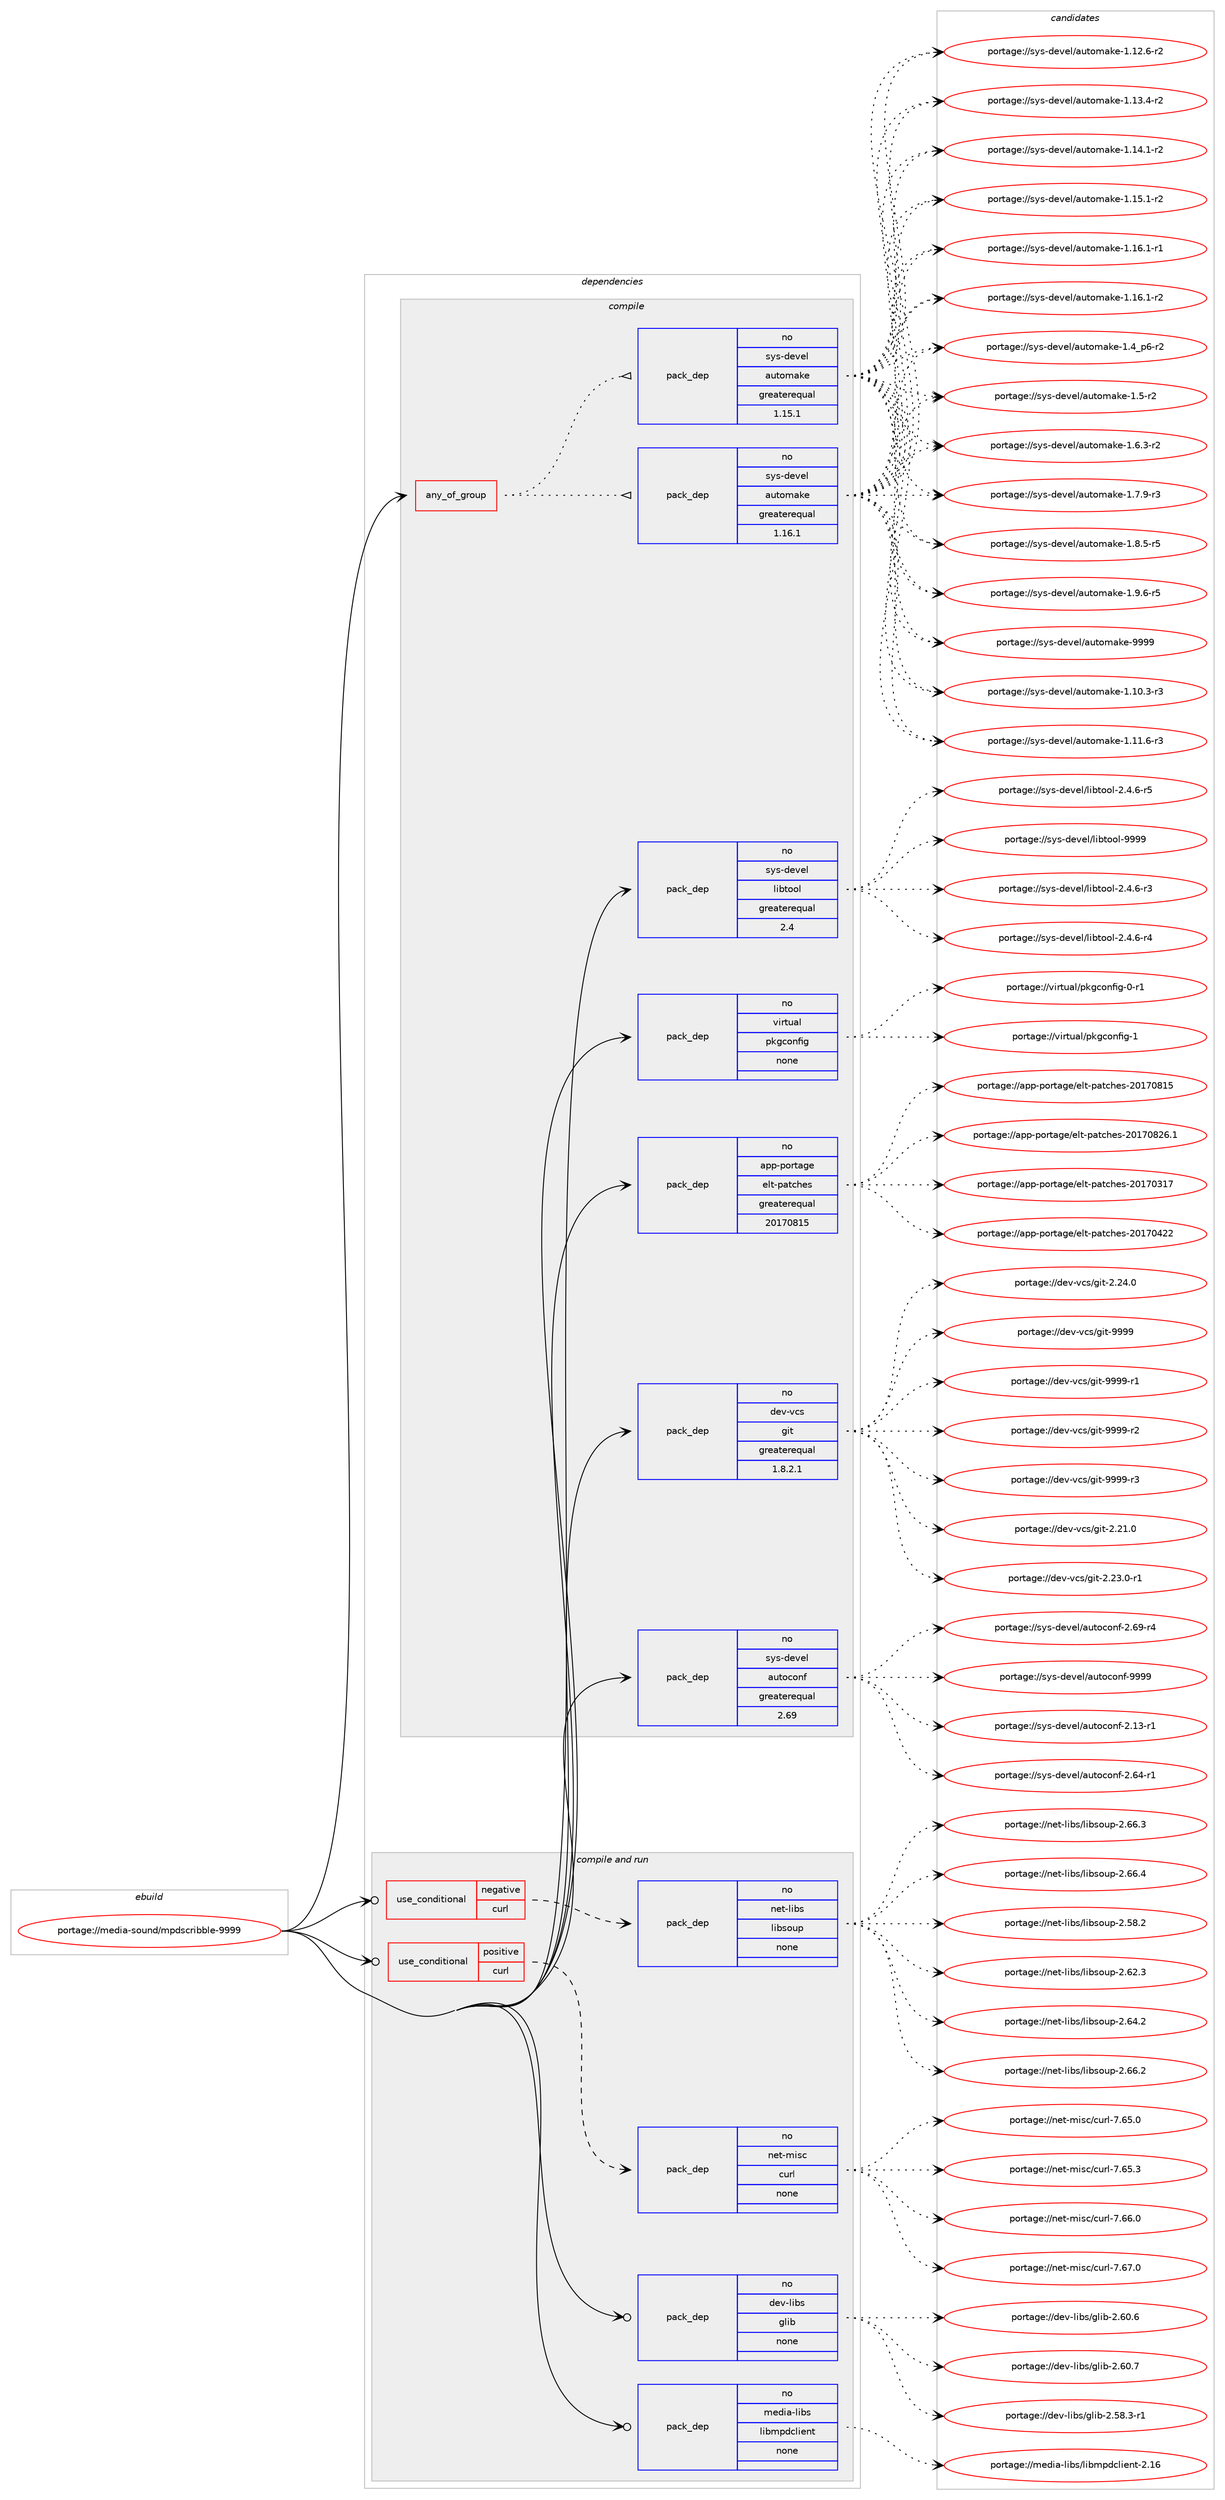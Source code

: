 digraph prolog {

# *************
# Graph options
# *************

newrank=true;
concentrate=true;
compound=true;
graph [rankdir=LR,fontname=Helvetica,fontsize=10,ranksep=1.5];#, ranksep=2.5, nodesep=0.2];
edge  [arrowhead=vee];
node  [fontname=Helvetica,fontsize=10];

# **********
# The ebuild
# **********

subgraph cluster_leftcol {
color=gray;
rank=same;
label=<<i>ebuild</i>>;
id [label="portage://media-sound/mpdscribble-9999", color=red, width=4, href="../media-sound/mpdscribble-9999.svg"];
}

# ****************
# The dependencies
# ****************

subgraph cluster_midcol {
color=gray;
label=<<i>dependencies</i>>;
subgraph cluster_compile {
fillcolor="#eeeeee";
style=filled;
label=<<i>compile</i>>;
subgraph any5337 {
dependency334002 [label=<<TABLE BORDER="0" CELLBORDER="1" CELLSPACING="0" CELLPADDING="4"><TR><TD CELLPADDING="10">any_of_group</TD></TR></TABLE>>, shape=none, color=red];subgraph pack245518 {
dependency334003 [label=<<TABLE BORDER="0" CELLBORDER="1" CELLSPACING="0" CELLPADDING="4" WIDTH="220"><TR><TD ROWSPAN="6" CELLPADDING="30">pack_dep</TD></TR><TR><TD WIDTH="110">no</TD></TR><TR><TD>sys-devel</TD></TR><TR><TD>automake</TD></TR><TR><TD>greaterequal</TD></TR><TR><TD>1.16.1</TD></TR></TABLE>>, shape=none, color=blue];
}
dependency334002:e -> dependency334003:w [weight=20,style="dotted",arrowhead="oinv"];
subgraph pack245519 {
dependency334004 [label=<<TABLE BORDER="0" CELLBORDER="1" CELLSPACING="0" CELLPADDING="4" WIDTH="220"><TR><TD ROWSPAN="6" CELLPADDING="30">pack_dep</TD></TR><TR><TD WIDTH="110">no</TD></TR><TR><TD>sys-devel</TD></TR><TR><TD>automake</TD></TR><TR><TD>greaterequal</TD></TR><TR><TD>1.15.1</TD></TR></TABLE>>, shape=none, color=blue];
}
dependency334002:e -> dependency334004:w [weight=20,style="dotted",arrowhead="oinv"];
}
id:e -> dependency334002:w [weight=20,style="solid",arrowhead="vee"];
subgraph pack245520 {
dependency334005 [label=<<TABLE BORDER="0" CELLBORDER="1" CELLSPACING="0" CELLPADDING="4" WIDTH="220"><TR><TD ROWSPAN="6" CELLPADDING="30">pack_dep</TD></TR><TR><TD WIDTH="110">no</TD></TR><TR><TD>app-portage</TD></TR><TR><TD>elt-patches</TD></TR><TR><TD>greaterequal</TD></TR><TR><TD>20170815</TD></TR></TABLE>>, shape=none, color=blue];
}
id:e -> dependency334005:w [weight=20,style="solid",arrowhead="vee"];
subgraph pack245521 {
dependency334006 [label=<<TABLE BORDER="0" CELLBORDER="1" CELLSPACING="0" CELLPADDING="4" WIDTH="220"><TR><TD ROWSPAN="6" CELLPADDING="30">pack_dep</TD></TR><TR><TD WIDTH="110">no</TD></TR><TR><TD>dev-vcs</TD></TR><TR><TD>git</TD></TR><TR><TD>greaterequal</TD></TR><TR><TD>1.8.2.1</TD></TR></TABLE>>, shape=none, color=blue];
}
id:e -> dependency334006:w [weight=20,style="solid",arrowhead="vee"];
subgraph pack245522 {
dependency334007 [label=<<TABLE BORDER="0" CELLBORDER="1" CELLSPACING="0" CELLPADDING="4" WIDTH="220"><TR><TD ROWSPAN="6" CELLPADDING="30">pack_dep</TD></TR><TR><TD WIDTH="110">no</TD></TR><TR><TD>sys-devel</TD></TR><TR><TD>autoconf</TD></TR><TR><TD>greaterequal</TD></TR><TR><TD>2.69</TD></TR></TABLE>>, shape=none, color=blue];
}
id:e -> dependency334007:w [weight=20,style="solid",arrowhead="vee"];
subgraph pack245523 {
dependency334008 [label=<<TABLE BORDER="0" CELLBORDER="1" CELLSPACING="0" CELLPADDING="4" WIDTH="220"><TR><TD ROWSPAN="6" CELLPADDING="30">pack_dep</TD></TR><TR><TD WIDTH="110">no</TD></TR><TR><TD>sys-devel</TD></TR><TR><TD>libtool</TD></TR><TR><TD>greaterequal</TD></TR><TR><TD>2.4</TD></TR></TABLE>>, shape=none, color=blue];
}
id:e -> dependency334008:w [weight=20,style="solid",arrowhead="vee"];
subgraph pack245524 {
dependency334009 [label=<<TABLE BORDER="0" CELLBORDER="1" CELLSPACING="0" CELLPADDING="4" WIDTH="220"><TR><TD ROWSPAN="6" CELLPADDING="30">pack_dep</TD></TR><TR><TD WIDTH="110">no</TD></TR><TR><TD>virtual</TD></TR><TR><TD>pkgconfig</TD></TR><TR><TD>none</TD></TR><TR><TD></TD></TR></TABLE>>, shape=none, color=blue];
}
id:e -> dependency334009:w [weight=20,style="solid",arrowhead="vee"];
}
subgraph cluster_compileandrun {
fillcolor="#eeeeee";
style=filled;
label=<<i>compile and run</i>>;
subgraph cond83004 {
dependency334010 [label=<<TABLE BORDER="0" CELLBORDER="1" CELLSPACING="0" CELLPADDING="4"><TR><TD ROWSPAN="3" CELLPADDING="10">use_conditional</TD></TR><TR><TD>negative</TD></TR><TR><TD>curl</TD></TR></TABLE>>, shape=none, color=red];
subgraph pack245525 {
dependency334011 [label=<<TABLE BORDER="0" CELLBORDER="1" CELLSPACING="0" CELLPADDING="4" WIDTH="220"><TR><TD ROWSPAN="6" CELLPADDING="30">pack_dep</TD></TR><TR><TD WIDTH="110">no</TD></TR><TR><TD>net-libs</TD></TR><TR><TD>libsoup</TD></TR><TR><TD>none</TD></TR><TR><TD></TD></TR></TABLE>>, shape=none, color=blue];
}
dependency334010:e -> dependency334011:w [weight=20,style="dashed",arrowhead="vee"];
}
id:e -> dependency334010:w [weight=20,style="solid",arrowhead="odotvee"];
subgraph cond83005 {
dependency334012 [label=<<TABLE BORDER="0" CELLBORDER="1" CELLSPACING="0" CELLPADDING="4"><TR><TD ROWSPAN="3" CELLPADDING="10">use_conditional</TD></TR><TR><TD>positive</TD></TR><TR><TD>curl</TD></TR></TABLE>>, shape=none, color=red];
subgraph pack245526 {
dependency334013 [label=<<TABLE BORDER="0" CELLBORDER="1" CELLSPACING="0" CELLPADDING="4" WIDTH="220"><TR><TD ROWSPAN="6" CELLPADDING="30">pack_dep</TD></TR><TR><TD WIDTH="110">no</TD></TR><TR><TD>net-misc</TD></TR><TR><TD>curl</TD></TR><TR><TD>none</TD></TR><TR><TD></TD></TR></TABLE>>, shape=none, color=blue];
}
dependency334012:e -> dependency334013:w [weight=20,style="dashed",arrowhead="vee"];
}
id:e -> dependency334012:w [weight=20,style="solid",arrowhead="odotvee"];
subgraph pack245527 {
dependency334014 [label=<<TABLE BORDER="0" CELLBORDER="1" CELLSPACING="0" CELLPADDING="4" WIDTH="220"><TR><TD ROWSPAN="6" CELLPADDING="30">pack_dep</TD></TR><TR><TD WIDTH="110">no</TD></TR><TR><TD>dev-libs</TD></TR><TR><TD>glib</TD></TR><TR><TD>none</TD></TR><TR><TD></TD></TR></TABLE>>, shape=none, color=blue];
}
id:e -> dependency334014:w [weight=20,style="solid",arrowhead="odotvee"];
subgraph pack245528 {
dependency334015 [label=<<TABLE BORDER="0" CELLBORDER="1" CELLSPACING="0" CELLPADDING="4" WIDTH="220"><TR><TD ROWSPAN="6" CELLPADDING="30">pack_dep</TD></TR><TR><TD WIDTH="110">no</TD></TR><TR><TD>media-libs</TD></TR><TR><TD>libmpdclient</TD></TR><TR><TD>none</TD></TR><TR><TD></TD></TR></TABLE>>, shape=none, color=blue];
}
id:e -> dependency334015:w [weight=20,style="solid",arrowhead="odotvee"];
}
subgraph cluster_run {
fillcolor="#eeeeee";
style=filled;
label=<<i>run</i>>;
}
}

# **************
# The candidates
# **************

subgraph cluster_choices {
rank=same;
color=gray;
label=<<i>candidates</i>>;

subgraph choice245518 {
color=black;
nodesep=1;
choiceportage11512111545100101118101108479711711611110997107101454946494846514511451 [label="portage://sys-devel/automake-1.10.3-r3", color=red, width=4,href="../sys-devel/automake-1.10.3-r3.svg"];
choiceportage11512111545100101118101108479711711611110997107101454946494946544511451 [label="portage://sys-devel/automake-1.11.6-r3", color=red, width=4,href="../sys-devel/automake-1.11.6-r3.svg"];
choiceportage11512111545100101118101108479711711611110997107101454946495046544511450 [label="portage://sys-devel/automake-1.12.6-r2", color=red, width=4,href="../sys-devel/automake-1.12.6-r2.svg"];
choiceportage11512111545100101118101108479711711611110997107101454946495146524511450 [label="portage://sys-devel/automake-1.13.4-r2", color=red, width=4,href="../sys-devel/automake-1.13.4-r2.svg"];
choiceportage11512111545100101118101108479711711611110997107101454946495246494511450 [label="portage://sys-devel/automake-1.14.1-r2", color=red, width=4,href="../sys-devel/automake-1.14.1-r2.svg"];
choiceportage11512111545100101118101108479711711611110997107101454946495346494511450 [label="portage://sys-devel/automake-1.15.1-r2", color=red, width=4,href="../sys-devel/automake-1.15.1-r2.svg"];
choiceportage11512111545100101118101108479711711611110997107101454946495446494511449 [label="portage://sys-devel/automake-1.16.1-r1", color=red, width=4,href="../sys-devel/automake-1.16.1-r1.svg"];
choiceportage11512111545100101118101108479711711611110997107101454946495446494511450 [label="portage://sys-devel/automake-1.16.1-r2", color=red, width=4,href="../sys-devel/automake-1.16.1-r2.svg"];
choiceportage115121115451001011181011084797117116111109971071014549465295112544511450 [label="portage://sys-devel/automake-1.4_p6-r2", color=red, width=4,href="../sys-devel/automake-1.4_p6-r2.svg"];
choiceportage11512111545100101118101108479711711611110997107101454946534511450 [label="portage://sys-devel/automake-1.5-r2", color=red, width=4,href="../sys-devel/automake-1.5-r2.svg"];
choiceportage115121115451001011181011084797117116111109971071014549465446514511450 [label="portage://sys-devel/automake-1.6.3-r2", color=red, width=4,href="../sys-devel/automake-1.6.3-r2.svg"];
choiceportage115121115451001011181011084797117116111109971071014549465546574511451 [label="portage://sys-devel/automake-1.7.9-r3", color=red, width=4,href="../sys-devel/automake-1.7.9-r3.svg"];
choiceportage115121115451001011181011084797117116111109971071014549465646534511453 [label="portage://sys-devel/automake-1.8.5-r5", color=red, width=4,href="../sys-devel/automake-1.8.5-r5.svg"];
choiceportage115121115451001011181011084797117116111109971071014549465746544511453 [label="portage://sys-devel/automake-1.9.6-r5", color=red, width=4,href="../sys-devel/automake-1.9.6-r5.svg"];
choiceportage115121115451001011181011084797117116111109971071014557575757 [label="portage://sys-devel/automake-9999", color=red, width=4,href="../sys-devel/automake-9999.svg"];
dependency334003:e -> choiceportage11512111545100101118101108479711711611110997107101454946494846514511451:w [style=dotted,weight="100"];
dependency334003:e -> choiceportage11512111545100101118101108479711711611110997107101454946494946544511451:w [style=dotted,weight="100"];
dependency334003:e -> choiceportage11512111545100101118101108479711711611110997107101454946495046544511450:w [style=dotted,weight="100"];
dependency334003:e -> choiceportage11512111545100101118101108479711711611110997107101454946495146524511450:w [style=dotted,weight="100"];
dependency334003:e -> choiceportage11512111545100101118101108479711711611110997107101454946495246494511450:w [style=dotted,weight="100"];
dependency334003:e -> choiceportage11512111545100101118101108479711711611110997107101454946495346494511450:w [style=dotted,weight="100"];
dependency334003:e -> choiceportage11512111545100101118101108479711711611110997107101454946495446494511449:w [style=dotted,weight="100"];
dependency334003:e -> choiceportage11512111545100101118101108479711711611110997107101454946495446494511450:w [style=dotted,weight="100"];
dependency334003:e -> choiceportage115121115451001011181011084797117116111109971071014549465295112544511450:w [style=dotted,weight="100"];
dependency334003:e -> choiceportage11512111545100101118101108479711711611110997107101454946534511450:w [style=dotted,weight="100"];
dependency334003:e -> choiceportage115121115451001011181011084797117116111109971071014549465446514511450:w [style=dotted,weight="100"];
dependency334003:e -> choiceportage115121115451001011181011084797117116111109971071014549465546574511451:w [style=dotted,weight="100"];
dependency334003:e -> choiceportage115121115451001011181011084797117116111109971071014549465646534511453:w [style=dotted,weight="100"];
dependency334003:e -> choiceportage115121115451001011181011084797117116111109971071014549465746544511453:w [style=dotted,weight="100"];
dependency334003:e -> choiceportage115121115451001011181011084797117116111109971071014557575757:w [style=dotted,weight="100"];
}
subgraph choice245519 {
color=black;
nodesep=1;
choiceportage11512111545100101118101108479711711611110997107101454946494846514511451 [label="portage://sys-devel/automake-1.10.3-r3", color=red, width=4,href="../sys-devel/automake-1.10.3-r3.svg"];
choiceportage11512111545100101118101108479711711611110997107101454946494946544511451 [label="portage://sys-devel/automake-1.11.6-r3", color=red, width=4,href="../sys-devel/automake-1.11.6-r3.svg"];
choiceportage11512111545100101118101108479711711611110997107101454946495046544511450 [label="portage://sys-devel/automake-1.12.6-r2", color=red, width=4,href="../sys-devel/automake-1.12.6-r2.svg"];
choiceportage11512111545100101118101108479711711611110997107101454946495146524511450 [label="portage://sys-devel/automake-1.13.4-r2", color=red, width=4,href="../sys-devel/automake-1.13.4-r2.svg"];
choiceportage11512111545100101118101108479711711611110997107101454946495246494511450 [label="portage://sys-devel/automake-1.14.1-r2", color=red, width=4,href="../sys-devel/automake-1.14.1-r2.svg"];
choiceportage11512111545100101118101108479711711611110997107101454946495346494511450 [label="portage://sys-devel/automake-1.15.1-r2", color=red, width=4,href="../sys-devel/automake-1.15.1-r2.svg"];
choiceportage11512111545100101118101108479711711611110997107101454946495446494511449 [label="portage://sys-devel/automake-1.16.1-r1", color=red, width=4,href="../sys-devel/automake-1.16.1-r1.svg"];
choiceportage11512111545100101118101108479711711611110997107101454946495446494511450 [label="portage://sys-devel/automake-1.16.1-r2", color=red, width=4,href="../sys-devel/automake-1.16.1-r2.svg"];
choiceportage115121115451001011181011084797117116111109971071014549465295112544511450 [label="portage://sys-devel/automake-1.4_p6-r2", color=red, width=4,href="../sys-devel/automake-1.4_p6-r2.svg"];
choiceportage11512111545100101118101108479711711611110997107101454946534511450 [label="portage://sys-devel/automake-1.5-r2", color=red, width=4,href="../sys-devel/automake-1.5-r2.svg"];
choiceportage115121115451001011181011084797117116111109971071014549465446514511450 [label="portage://sys-devel/automake-1.6.3-r2", color=red, width=4,href="../sys-devel/automake-1.6.3-r2.svg"];
choiceportage115121115451001011181011084797117116111109971071014549465546574511451 [label="portage://sys-devel/automake-1.7.9-r3", color=red, width=4,href="../sys-devel/automake-1.7.9-r3.svg"];
choiceportage115121115451001011181011084797117116111109971071014549465646534511453 [label="portage://sys-devel/automake-1.8.5-r5", color=red, width=4,href="../sys-devel/automake-1.8.5-r5.svg"];
choiceportage115121115451001011181011084797117116111109971071014549465746544511453 [label="portage://sys-devel/automake-1.9.6-r5", color=red, width=4,href="../sys-devel/automake-1.9.6-r5.svg"];
choiceportage115121115451001011181011084797117116111109971071014557575757 [label="portage://sys-devel/automake-9999", color=red, width=4,href="../sys-devel/automake-9999.svg"];
dependency334004:e -> choiceportage11512111545100101118101108479711711611110997107101454946494846514511451:w [style=dotted,weight="100"];
dependency334004:e -> choiceportage11512111545100101118101108479711711611110997107101454946494946544511451:w [style=dotted,weight="100"];
dependency334004:e -> choiceportage11512111545100101118101108479711711611110997107101454946495046544511450:w [style=dotted,weight="100"];
dependency334004:e -> choiceportage11512111545100101118101108479711711611110997107101454946495146524511450:w [style=dotted,weight="100"];
dependency334004:e -> choiceportage11512111545100101118101108479711711611110997107101454946495246494511450:w [style=dotted,weight="100"];
dependency334004:e -> choiceportage11512111545100101118101108479711711611110997107101454946495346494511450:w [style=dotted,weight="100"];
dependency334004:e -> choiceportage11512111545100101118101108479711711611110997107101454946495446494511449:w [style=dotted,weight="100"];
dependency334004:e -> choiceportage11512111545100101118101108479711711611110997107101454946495446494511450:w [style=dotted,weight="100"];
dependency334004:e -> choiceportage115121115451001011181011084797117116111109971071014549465295112544511450:w [style=dotted,weight="100"];
dependency334004:e -> choiceportage11512111545100101118101108479711711611110997107101454946534511450:w [style=dotted,weight="100"];
dependency334004:e -> choiceportage115121115451001011181011084797117116111109971071014549465446514511450:w [style=dotted,weight="100"];
dependency334004:e -> choiceportage115121115451001011181011084797117116111109971071014549465546574511451:w [style=dotted,weight="100"];
dependency334004:e -> choiceportage115121115451001011181011084797117116111109971071014549465646534511453:w [style=dotted,weight="100"];
dependency334004:e -> choiceportage115121115451001011181011084797117116111109971071014549465746544511453:w [style=dotted,weight="100"];
dependency334004:e -> choiceportage115121115451001011181011084797117116111109971071014557575757:w [style=dotted,weight="100"];
}
subgraph choice245520 {
color=black;
nodesep=1;
choiceportage97112112451121111141169710310147101108116451129711699104101115455048495548514955 [label="portage://app-portage/elt-patches-20170317", color=red, width=4,href="../app-portage/elt-patches-20170317.svg"];
choiceportage97112112451121111141169710310147101108116451129711699104101115455048495548525050 [label="portage://app-portage/elt-patches-20170422", color=red, width=4,href="../app-portage/elt-patches-20170422.svg"];
choiceportage97112112451121111141169710310147101108116451129711699104101115455048495548564953 [label="portage://app-portage/elt-patches-20170815", color=red, width=4,href="../app-portage/elt-patches-20170815.svg"];
choiceportage971121124511211111411697103101471011081164511297116991041011154550484955485650544649 [label="portage://app-portage/elt-patches-20170826.1", color=red, width=4,href="../app-portage/elt-patches-20170826.1.svg"];
dependency334005:e -> choiceportage97112112451121111141169710310147101108116451129711699104101115455048495548514955:w [style=dotted,weight="100"];
dependency334005:e -> choiceportage97112112451121111141169710310147101108116451129711699104101115455048495548525050:w [style=dotted,weight="100"];
dependency334005:e -> choiceportage97112112451121111141169710310147101108116451129711699104101115455048495548564953:w [style=dotted,weight="100"];
dependency334005:e -> choiceportage971121124511211111411697103101471011081164511297116991041011154550484955485650544649:w [style=dotted,weight="100"];
}
subgraph choice245521 {
color=black;
nodesep=1;
choiceportage10010111845118991154710310511645504650494648 [label="portage://dev-vcs/git-2.21.0", color=red, width=4,href="../dev-vcs/git-2.21.0.svg"];
choiceportage100101118451189911547103105116455046505146484511449 [label="portage://dev-vcs/git-2.23.0-r1", color=red, width=4,href="../dev-vcs/git-2.23.0-r1.svg"];
choiceportage10010111845118991154710310511645504650524648 [label="portage://dev-vcs/git-2.24.0", color=red, width=4,href="../dev-vcs/git-2.24.0.svg"];
choiceportage1001011184511899115471031051164557575757 [label="portage://dev-vcs/git-9999", color=red, width=4,href="../dev-vcs/git-9999.svg"];
choiceportage10010111845118991154710310511645575757574511449 [label="portage://dev-vcs/git-9999-r1", color=red, width=4,href="../dev-vcs/git-9999-r1.svg"];
choiceportage10010111845118991154710310511645575757574511450 [label="portage://dev-vcs/git-9999-r2", color=red, width=4,href="../dev-vcs/git-9999-r2.svg"];
choiceportage10010111845118991154710310511645575757574511451 [label="portage://dev-vcs/git-9999-r3", color=red, width=4,href="../dev-vcs/git-9999-r3.svg"];
dependency334006:e -> choiceportage10010111845118991154710310511645504650494648:w [style=dotted,weight="100"];
dependency334006:e -> choiceportage100101118451189911547103105116455046505146484511449:w [style=dotted,weight="100"];
dependency334006:e -> choiceportage10010111845118991154710310511645504650524648:w [style=dotted,weight="100"];
dependency334006:e -> choiceportage1001011184511899115471031051164557575757:w [style=dotted,weight="100"];
dependency334006:e -> choiceportage10010111845118991154710310511645575757574511449:w [style=dotted,weight="100"];
dependency334006:e -> choiceportage10010111845118991154710310511645575757574511450:w [style=dotted,weight="100"];
dependency334006:e -> choiceportage10010111845118991154710310511645575757574511451:w [style=dotted,weight="100"];
}
subgraph choice245522 {
color=black;
nodesep=1;
choiceportage1151211154510010111810110847971171161119911111010245504649514511449 [label="portage://sys-devel/autoconf-2.13-r1", color=red, width=4,href="../sys-devel/autoconf-2.13-r1.svg"];
choiceportage1151211154510010111810110847971171161119911111010245504654524511449 [label="portage://sys-devel/autoconf-2.64-r1", color=red, width=4,href="../sys-devel/autoconf-2.64-r1.svg"];
choiceportage1151211154510010111810110847971171161119911111010245504654574511452 [label="portage://sys-devel/autoconf-2.69-r4", color=red, width=4,href="../sys-devel/autoconf-2.69-r4.svg"];
choiceportage115121115451001011181011084797117116111991111101024557575757 [label="portage://sys-devel/autoconf-9999", color=red, width=4,href="../sys-devel/autoconf-9999.svg"];
dependency334007:e -> choiceportage1151211154510010111810110847971171161119911111010245504649514511449:w [style=dotted,weight="100"];
dependency334007:e -> choiceportage1151211154510010111810110847971171161119911111010245504654524511449:w [style=dotted,weight="100"];
dependency334007:e -> choiceportage1151211154510010111810110847971171161119911111010245504654574511452:w [style=dotted,weight="100"];
dependency334007:e -> choiceportage115121115451001011181011084797117116111991111101024557575757:w [style=dotted,weight="100"];
}
subgraph choice245523 {
color=black;
nodesep=1;
choiceportage1151211154510010111810110847108105981161111111084550465246544511451 [label="portage://sys-devel/libtool-2.4.6-r3", color=red, width=4,href="../sys-devel/libtool-2.4.6-r3.svg"];
choiceportage1151211154510010111810110847108105981161111111084550465246544511452 [label="portage://sys-devel/libtool-2.4.6-r4", color=red, width=4,href="../sys-devel/libtool-2.4.6-r4.svg"];
choiceportage1151211154510010111810110847108105981161111111084550465246544511453 [label="portage://sys-devel/libtool-2.4.6-r5", color=red, width=4,href="../sys-devel/libtool-2.4.6-r5.svg"];
choiceportage1151211154510010111810110847108105981161111111084557575757 [label="portage://sys-devel/libtool-9999", color=red, width=4,href="../sys-devel/libtool-9999.svg"];
dependency334008:e -> choiceportage1151211154510010111810110847108105981161111111084550465246544511451:w [style=dotted,weight="100"];
dependency334008:e -> choiceportage1151211154510010111810110847108105981161111111084550465246544511452:w [style=dotted,weight="100"];
dependency334008:e -> choiceportage1151211154510010111810110847108105981161111111084550465246544511453:w [style=dotted,weight="100"];
dependency334008:e -> choiceportage1151211154510010111810110847108105981161111111084557575757:w [style=dotted,weight="100"];
}
subgraph choice245524 {
color=black;
nodesep=1;
choiceportage11810511411611797108471121071039911111010210510345484511449 [label="portage://virtual/pkgconfig-0-r1", color=red, width=4,href="../virtual/pkgconfig-0-r1.svg"];
choiceportage1181051141161179710847112107103991111101021051034549 [label="portage://virtual/pkgconfig-1", color=red, width=4,href="../virtual/pkgconfig-1.svg"];
dependency334009:e -> choiceportage11810511411611797108471121071039911111010210510345484511449:w [style=dotted,weight="100"];
dependency334009:e -> choiceportage1181051141161179710847112107103991111101021051034549:w [style=dotted,weight="100"];
}
subgraph choice245525 {
color=black;
nodesep=1;
choiceportage1101011164510810598115471081059811511111711245504653564650 [label="portage://net-libs/libsoup-2.58.2", color=red, width=4,href="../net-libs/libsoup-2.58.2.svg"];
choiceportage1101011164510810598115471081059811511111711245504654504651 [label="portage://net-libs/libsoup-2.62.3", color=red, width=4,href="../net-libs/libsoup-2.62.3.svg"];
choiceportage1101011164510810598115471081059811511111711245504654524650 [label="portage://net-libs/libsoup-2.64.2", color=red, width=4,href="../net-libs/libsoup-2.64.2.svg"];
choiceportage1101011164510810598115471081059811511111711245504654544650 [label="portage://net-libs/libsoup-2.66.2", color=red, width=4,href="../net-libs/libsoup-2.66.2.svg"];
choiceportage1101011164510810598115471081059811511111711245504654544651 [label="portage://net-libs/libsoup-2.66.3", color=red, width=4,href="../net-libs/libsoup-2.66.3.svg"];
choiceportage1101011164510810598115471081059811511111711245504654544652 [label="portage://net-libs/libsoup-2.66.4", color=red, width=4,href="../net-libs/libsoup-2.66.4.svg"];
dependency334011:e -> choiceportage1101011164510810598115471081059811511111711245504653564650:w [style=dotted,weight="100"];
dependency334011:e -> choiceportage1101011164510810598115471081059811511111711245504654504651:w [style=dotted,weight="100"];
dependency334011:e -> choiceportage1101011164510810598115471081059811511111711245504654524650:w [style=dotted,weight="100"];
dependency334011:e -> choiceportage1101011164510810598115471081059811511111711245504654544650:w [style=dotted,weight="100"];
dependency334011:e -> choiceportage1101011164510810598115471081059811511111711245504654544651:w [style=dotted,weight="100"];
dependency334011:e -> choiceportage1101011164510810598115471081059811511111711245504654544652:w [style=dotted,weight="100"];
}
subgraph choice245526 {
color=black;
nodesep=1;
choiceportage1101011164510910511599479911711410845554654534648 [label="portage://net-misc/curl-7.65.0", color=red, width=4,href="../net-misc/curl-7.65.0.svg"];
choiceportage1101011164510910511599479911711410845554654534651 [label="portage://net-misc/curl-7.65.3", color=red, width=4,href="../net-misc/curl-7.65.3.svg"];
choiceportage1101011164510910511599479911711410845554654544648 [label="portage://net-misc/curl-7.66.0", color=red, width=4,href="../net-misc/curl-7.66.0.svg"];
choiceportage1101011164510910511599479911711410845554654554648 [label="portage://net-misc/curl-7.67.0", color=red, width=4,href="../net-misc/curl-7.67.0.svg"];
dependency334013:e -> choiceportage1101011164510910511599479911711410845554654534648:w [style=dotted,weight="100"];
dependency334013:e -> choiceportage1101011164510910511599479911711410845554654534651:w [style=dotted,weight="100"];
dependency334013:e -> choiceportage1101011164510910511599479911711410845554654544648:w [style=dotted,weight="100"];
dependency334013:e -> choiceportage1101011164510910511599479911711410845554654554648:w [style=dotted,weight="100"];
}
subgraph choice245527 {
color=black;
nodesep=1;
choiceportage10010111845108105981154710310810598455046535646514511449 [label="portage://dev-libs/glib-2.58.3-r1", color=red, width=4,href="../dev-libs/glib-2.58.3-r1.svg"];
choiceportage1001011184510810598115471031081059845504654484654 [label="portage://dev-libs/glib-2.60.6", color=red, width=4,href="../dev-libs/glib-2.60.6.svg"];
choiceportage1001011184510810598115471031081059845504654484655 [label="portage://dev-libs/glib-2.60.7", color=red, width=4,href="../dev-libs/glib-2.60.7.svg"];
dependency334014:e -> choiceportage10010111845108105981154710310810598455046535646514511449:w [style=dotted,weight="100"];
dependency334014:e -> choiceportage1001011184510810598115471031081059845504654484654:w [style=dotted,weight="100"];
dependency334014:e -> choiceportage1001011184510810598115471031081059845504654484655:w [style=dotted,weight="100"];
}
subgraph choice245528 {
color=black;
nodesep=1;
choiceportage1091011001059745108105981154710810598109112100991081051011101164550464954 [label="portage://media-libs/libmpdclient-2.16", color=red, width=4,href="../media-libs/libmpdclient-2.16.svg"];
dependency334015:e -> choiceportage1091011001059745108105981154710810598109112100991081051011101164550464954:w [style=dotted,weight="100"];
}
}

}
